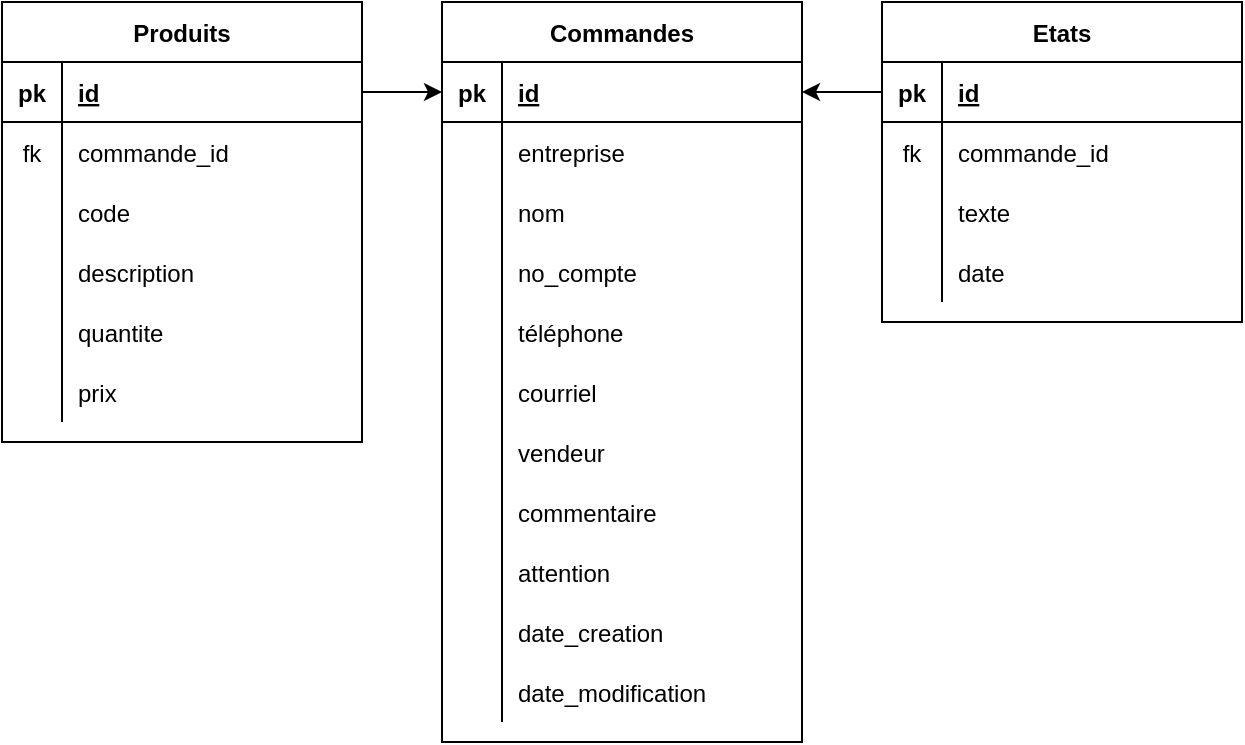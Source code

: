 <mxfile version="14.1.8" type="device"><diagram id="ywOg7fMw4iX0FrOnqtzH" name="Page-1"><mxGraphModel dx="317" dy="568" grid="1" gridSize="10" guides="1" tooltips="1" connect="1" arrows="1" fold="1" page="1" pageScale="1" pageWidth="827" pageHeight="1169" math="0" shadow="0"><root><mxCell id="0"/><mxCell id="1" parent="0"/><mxCell id="m9-S3Al65TsQWLl2XCf9-6" value="Commandes" style="shape=table;startSize=30;container=1;collapsible=1;childLayout=tableLayout;fixedRows=1;rowLines=0;fontStyle=1;align=center;resizeLast=1;" vertex="1" parent="1"><mxGeometry x="240" y="20" width="180" height="370" as="geometry"/></mxCell><mxCell id="m9-S3Al65TsQWLl2XCf9-7" value="" style="shape=partialRectangle;collapsible=0;dropTarget=0;pointerEvents=0;fillColor=none;top=0;left=0;bottom=1;right=0;points=[[0,0.5],[1,0.5]];portConstraint=eastwest;" vertex="1" parent="m9-S3Al65TsQWLl2XCf9-6"><mxGeometry y="30" width="180" height="30" as="geometry"/></mxCell><mxCell id="m9-S3Al65TsQWLl2XCf9-8" value="pk" style="shape=partialRectangle;connectable=0;fillColor=none;top=0;left=0;bottom=0;right=0;fontStyle=1;overflow=hidden;" vertex="1" parent="m9-S3Al65TsQWLl2XCf9-7"><mxGeometry width="30" height="30" as="geometry"/></mxCell><mxCell id="m9-S3Al65TsQWLl2XCf9-9" value="id" style="shape=partialRectangle;connectable=0;fillColor=none;top=0;left=0;bottom=0;right=0;align=left;spacingLeft=6;fontStyle=5;overflow=hidden;" vertex="1" parent="m9-S3Al65TsQWLl2XCf9-7"><mxGeometry x="30" width="150" height="30" as="geometry"/></mxCell><mxCell id="m9-S3Al65TsQWLl2XCf9-10" value="" style="shape=partialRectangle;collapsible=0;dropTarget=0;pointerEvents=0;fillColor=none;top=0;left=0;bottom=0;right=0;points=[[0,0.5],[1,0.5]];portConstraint=eastwest;" vertex="1" parent="m9-S3Al65TsQWLl2XCf9-6"><mxGeometry y="60" width="180" height="30" as="geometry"/></mxCell><mxCell id="m9-S3Al65TsQWLl2XCf9-11" value="" style="shape=partialRectangle;connectable=0;fillColor=none;top=0;left=0;bottom=0;right=0;editable=1;overflow=hidden;" vertex="1" parent="m9-S3Al65TsQWLl2XCf9-10"><mxGeometry width="30" height="30" as="geometry"/></mxCell><mxCell id="m9-S3Al65TsQWLl2XCf9-12" value="entreprise" style="shape=partialRectangle;connectable=0;fillColor=none;top=0;left=0;bottom=0;right=0;align=left;spacingLeft=6;overflow=hidden;" vertex="1" parent="m9-S3Al65TsQWLl2XCf9-10"><mxGeometry x="30" width="150" height="30" as="geometry"/></mxCell><mxCell id="m9-S3Al65TsQWLl2XCf9-13" value="" style="shape=partialRectangle;collapsible=0;dropTarget=0;pointerEvents=0;fillColor=none;top=0;left=0;bottom=0;right=0;points=[[0,0.5],[1,0.5]];portConstraint=eastwest;" vertex="1" parent="m9-S3Al65TsQWLl2XCf9-6"><mxGeometry y="90" width="180" height="30" as="geometry"/></mxCell><mxCell id="m9-S3Al65TsQWLl2XCf9-14" value="" style="shape=partialRectangle;connectable=0;fillColor=none;top=0;left=0;bottom=0;right=0;editable=1;overflow=hidden;" vertex="1" parent="m9-S3Al65TsQWLl2XCf9-13"><mxGeometry width="30" height="30" as="geometry"/></mxCell><mxCell id="m9-S3Al65TsQWLl2XCf9-15" value="nom" style="shape=partialRectangle;connectable=0;fillColor=none;top=0;left=0;bottom=0;right=0;align=left;spacingLeft=6;overflow=hidden;" vertex="1" parent="m9-S3Al65TsQWLl2XCf9-13"><mxGeometry x="30" width="150" height="30" as="geometry"/></mxCell><mxCell id="m9-S3Al65TsQWLl2XCf9-16" value="" style="shape=partialRectangle;collapsible=0;dropTarget=0;pointerEvents=0;fillColor=none;top=0;left=0;bottom=0;right=0;points=[[0,0.5],[1,0.5]];portConstraint=eastwest;" vertex="1" parent="m9-S3Al65TsQWLl2XCf9-6"><mxGeometry y="120" width="180" height="30" as="geometry"/></mxCell><mxCell id="m9-S3Al65TsQWLl2XCf9-17" value="" style="shape=partialRectangle;connectable=0;fillColor=none;top=0;left=0;bottom=0;right=0;editable=1;overflow=hidden;" vertex="1" parent="m9-S3Al65TsQWLl2XCf9-16"><mxGeometry width="30" height="30" as="geometry"/></mxCell><mxCell id="m9-S3Al65TsQWLl2XCf9-18" value="no_compte" style="shape=partialRectangle;connectable=0;fillColor=none;top=0;left=0;bottom=0;right=0;align=left;spacingLeft=6;overflow=hidden;" vertex="1" parent="m9-S3Al65TsQWLl2XCf9-16"><mxGeometry x="30" width="150" height="30" as="geometry"/></mxCell><mxCell id="m9-S3Al65TsQWLl2XCf9-46" value="" style="shape=partialRectangle;collapsible=0;dropTarget=0;pointerEvents=0;fillColor=none;top=0;left=0;bottom=0;right=0;points=[[0,0.5],[1,0.5]];portConstraint=eastwest;" vertex="1" parent="m9-S3Al65TsQWLl2XCf9-6"><mxGeometry y="150" width="180" height="30" as="geometry"/></mxCell><mxCell id="m9-S3Al65TsQWLl2XCf9-47" value="" style="shape=partialRectangle;connectable=0;fillColor=none;top=0;left=0;bottom=0;right=0;editable=1;overflow=hidden;" vertex="1" parent="m9-S3Al65TsQWLl2XCf9-46"><mxGeometry width="30" height="30" as="geometry"/></mxCell><mxCell id="m9-S3Al65TsQWLl2XCf9-48" value="téléphone" style="shape=partialRectangle;connectable=0;fillColor=none;top=0;left=0;bottom=0;right=0;align=left;spacingLeft=6;overflow=hidden;" vertex="1" parent="m9-S3Al65TsQWLl2XCf9-46"><mxGeometry x="30" width="150" height="30" as="geometry"/></mxCell><mxCell id="m9-S3Al65TsQWLl2XCf9-52" value="" style="shape=partialRectangle;collapsible=0;dropTarget=0;pointerEvents=0;fillColor=none;top=0;left=0;bottom=0;right=0;points=[[0,0.5],[1,0.5]];portConstraint=eastwest;" vertex="1" parent="m9-S3Al65TsQWLl2XCf9-6"><mxGeometry y="180" width="180" height="30" as="geometry"/></mxCell><mxCell id="m9-S3Al65TsQWLl2XCf9-53" value="" style="shape=partialRectangle;connectable=0;fillColor=none;top=0;left=0;bottom=0;right=0;editable=1;overflow=hidden;" vertex="1" parent="m9-S3Al65TsQWLl2XCf9-52"><mxGeometry width="30" height="30" as="geometry"/></mxCell><mxCell id="m9-S3Al65TsQWLl2XCf9-54" value="courriel" style="shape=partialRectangle;connectable=0;fillColor=none;top=0;left=0;bottom=0;right=0;align=left;spacingLeft=6;overflow=hidden;" vertex="1" parent="m9-S3Al65TsQWLl2XCf9-52"><mxGeometry x="30" width="150" height="30" as="geometry"/></mxCell><mxCell id="m9-S3Al65TsQWLl2XCf9-55" value="" style="shape=partialRectangle;collapsible=0;dropTarget=0;pointerEvents=0;fillColor=none;top=0;left=0;bottom=0;right=0;points=[[0,0.5],[1,0.5]];portConstraint=eastwest;" vertex="1" parent="m9-S3Al65TsQWLl2XCf9-6"><mxGeometry y="210" width="180" height="30" as="geometry"/></mxCell><mxCell id="m9-S3Al65TsQWLl2XCf9-56" value="" style="shape=partialRectangle;connectable=0;fillColor=none;top=0;left=0;bottom=0;right=0;editable=1;overflow=hidden;" vertex="1" parent="m9-S3Al65TsQWLl2XCf9-55"><mxGeometry width="30" height="30" as="geometry"/></mxCell><mxCell id="m9-S3Al65TsQWLl2XCf9-57" value="vendeur" style="shape=partialRectangle;connectable=0;fillColor=none;top=0;left=0;bottom=0;right=0;align=left;spacingLeft=6;overflow=hidden;" vertex="1" parent="m9-S3Al65TsQWLl2XCf9-55"><mxGeometry x="30" width="150" height="30" as="geometry"/></mxCell><mxCell id="m9-S3Al65TsQWLl2XCf9-58" value="" style="shape=partialRectangle;collapsible=0;dropTarget=0;pointerEvents=0;fillColor=none;top=0;left=0;bottom=0;right=0;points=[[0,0.5],[1,0.5]];portConstraint=eastwest;" vertex="1" parent="m9-S3Al65TsQWLl2XCf9-6"><mxGeometry y="240" width="180" height="30" as="geometry"/></mxCell><mxCell id="m9-S3Al65TsQWLl2XCf9-59" value="" style="shape=partialRectangle;connectable=0;fillColor=none;top=0;left=0;bottom=0;right=0;editable=1;overflow=hidden;" vertex="1" parent="m9-S3Al65TsQWLl2XCf9-58"><mxGeometry width="30" height="30" as="geometry"/></mxCell><mxCell id="m9-S3Al65TsQWLl2XCf9-60" value="commentaire" style="shape=partialRectangle;connectable=0;fillColor=none;top=0;left=0;bottom=0;right=0;align=left;spacingLeft=6;overflow=hidden;" vertex="1" parent="m9-S3Al65TsQWLl2XCf9-58"><mxGeometry x="30" width="150" height="30" as="geometry"/></mxCell><mxCell id="m9-S3Al65TsQWLl2XCf9-61" value="" style="shape=partialRectangle;collapsible=0;dropTarget=0;pointerEvents=0;fillColor=none;top=0;left=0;bottom=0;right=0;points=[[0,0.5],[1,0.5]];portConstraint=eastwest;" vertex="1" parent="m9-S3Al65TsQWLl2XCf9-6"><mxGeometry y="270" width="180" height="30" as="geometry"/></mxCell><mxCell id="m9-S3Al65TsQWLl2XCf9-62" value="" style="shape=partialRectangle;connectable=0;fillColor=none;top=0;left=0;bottom=0;right=0;editable=1;overflow=hidden;" vertex="1" parent="m9-S3Al65TsQWLl2XCf9-61"><mxGeometry width="30" height="30" as="geometry"/></mxCell><mxCell id="m9-S3Al65TsQWLl2XCf9-63" value="attention" style="shape=partialRectangle;connectable=0;fillColor=none;top=0;left=0;bottom=0;right=0;align=left;spacingLeft=6;overflow=hidden;" vertex="1" parent="m9-S3Al65TsQWLl2XCf9-61"><mxGeometry x="30" width="150" height="30" as="geometry"/></mxCell><mxCell id="m9-S3Al65TsQWLl2XCf9-64" value="" style="shape=partialRectangle;collapsible=0;dropTarget=0;pointerEvents=0;fillColor=none;top=0;left=0;bottom=0;right=0;points=[[0,0.5],[1,0.5]];portConstraint=eastwest;" vertex="1" parent="m9-S3Al65TsQWLl2XCf9-6"><mxGeometry y="300" width="180" height="30" as="geometry"/></mxCell><mxCell id="m9-S3Al65TsQWLl2XCf9-65" value="" style="shape=partialRectangle;connectable=0;fillColor=none;top=0;left=0;bottom=0;right=0;editable=1;overflow=hidden;" vertex="1" parent="m9-S3Al65TsQWLl2XCf9-64"><mxGeometry width="30" height="30" as="geometry"/></mxCell><mxCell id="m9-S3Al65TsQWLl2XCf9-66" value="date_creation" style="shape=partialRectangle;connectable=0;fillColor=none;top=0;left=0;bottom=0;right=0;align=left;spacingLeft=6;overflow=hidden;" vertex="1" parent="m9-S3Al65TsQWLl2XCf9-64"><mxGeometry x="30" width="150" height="30" as="geometry"/></mxCell><mxCell id="m9-S3Al65TsQWLl2XCf9-67" value="" style="shape=partialRectangle;collapsible=0;dropTarget=0;pointerEvents=0;fillColor=none;top=0;left=0;bottom=0;right=0;points=[[0,0.5],[1,0.5]];portConstraint=eastwest;" vertex="1" parent="m9-S3Al65TsQWLl2XCf9-6"><mxGeometry y="330" width="180" height="30" as="geometry"/></mxCell><mxCell id="m9-S3Al65TsQWLl2XCf9-68" value="" style="shape=partialRectangle;connectable=0;fillColor=none;top=0;left=0;bottom=0;right=0;editable=1;overflow=hidden;" vertex="1" parent="m9-S3Al65TsQWLl2XCf9-67"><mxGeometry width="30" height="30" as="geometry"/></mxCell><mxCell id="m9-S3Al65TsQWLl2XCf9-69" value="date_modification" style="shape=partialRectangle;connectable=0;fillColor=none;top=0;left=0;bottom=0;right=0;align=left;spacingLeft=6;overflow=hidden;" vertex="1" parent="m9-S3Al65TsQWLl2XCf9-67"><mxGeometry x="30" width="150" height="30" as="geometry"/></mxCell><mxCell id="m9-S3Al65TsQWLl2XCf9-19" value="Produits" style="shape=table;startSize=30;container=1;collapsible=1;childLayout=tableLayout;fixedRows=1;rowLines=0;fontStyle=1;align=center;resizeLast=1;" vertex="1" parent="1"><mxGeometry x="20" y="20" width="180" height="220" as="geometry"/></mxCell><mxCell id="m9-S3Al65TsQWLl2XCf9-20" value="" style="shape=partialRectangle;collapsible=0;dropTarget=0;pointerEvents=0;fillColor=none;top=0;left=0;bottom=1;right=0;points=[[0,0.5],[1,0.5]];portConstraint=eastwest;" vertex="1" parent="m9-S3Al65TsQWLl2XCf9-19"><mxGeometry y="30" width="180" height="30" as="geometry"/></mxCell><mxCell id="m9-S3Al65TsQWLl2XCf9-21" value="pk" style="shape=partialRectangle;connectable=0;fillColor=none;top=0;left=0;bottom=0;right=0;fontStyle=1;overflow=hidden;" vertex="1" parent="m9-S3Al65TsQWLl2XCf9-20"><mxGeometry width="30" height="30" as="geometry"/></mxCell><mxCell id="m9-S3Al65TsQWLl2XCf9-22" value="id" style="shape=partialRectangle;connectable=0;fillColor=none;top=0;left=0;bottom=0;right=0;align=left;spacingLeft=6;fontStyle=5;overflow=hidden;" vertex="1" parent="m9-S3Al65TsQWLl2XCf9-20"><mxGeometry x="30" width="150" height="30" as="geometry"/></mxCell><mxCell id="m9-S3Al65TsQWLl2XCf9-23" value="" style="shape=partialRectangle;collapsible=0;dropTarget=0;pointerEvents=0;fillColor=none;top=0;left=0;bottom=0;right=0;points=[[0,0.5],[1,0.5]];portConstraint=eastwest;" vertex="1" parent="m9-S3Al65TsQWLl2XCf9-19"><mxGeometry y="60" width="180" height="30" as="geometry"/></mxCell><mxCell id="m9-S3Al65TsQWLl2XCf9-24" value="fk" style="shape=partialRectangle;connectable=0;fillColor=none;top=0;left=0;bottom=0;right=0;editable=1;overflow=hidden;" vertex="1" parent="m9-S3Al65TsQWLl2XCf9-23"><mxGeometry width="30" height="30" as="geometry"/></mxCell><mxCell id="m9-S3Al65TsQWLl2XCf9-25" value="commande_id" style="shape=partialRectangle;connectable=0;fillColor=none;top=0;left=0;bottom=0;right=0;align=left;spacingLeft=6;overflow=hidden;" vertex="1" parent="m9-S3Al65TsQWLl2XCf9-23"><mxGeometry x="30" width="150" height="30" as="geometry"/></mxCell><mxCell id="m9-S3Al65TsQWLl2XCf9-26" value="" style="shape=partialRectangle;collapsible=0;dropTarget=0;pointerEvents=0;fillColor=none;top=0;left=0;bottom=0;right=0;points=[[0,0.5],[1,0.5]];portConstraint=eastwest;" vertex="1" parent="m9-S3Al65TsQWLl2XCf9-19"><mxGeometry y="90" width="180" height="30" as="geometry"/></mxCell><mxCell id="m9-S3Al65TsQWLl2XCf9-27" value="" style="shape=partialRectangle;connectable=0;fillColor=none;top=0;left=0;bottom=0;right=0;editable=1;overflow=hidden;" vertex="1" parent="m9-S3Al65TsQWLl2XCf9-26"><mxGeometry width="30" height="30" as="geometry"/></mxCell><mxCell id="m9-S3Al65TsQWLl2XCf9-28" value="code" style="shape=partialRectangle;connectable=0;fillColor=none;top=0;left=0;bottom=0;right=0;align=left;spacingLeft=6;overflow=hidden;" vertex="1" parent="m9-S3Al65TsQWLl2XCf9-26"><mxGeometry x="30" width="150" height="30" as="geometry"/></mxCell><mxCell id="m9-S3Al65TsQWLl2XCf9-29" value="" style="shape=partialRectangle;collapsible=0;dropTarget=0;pointerEvents=0;fillColor=none;top=0;left=0;bottom=0;right=0;points=[[0,0.5],[1,0.5]];portConstraint=eastwest;" vertex="1" parent="m9-S3Al65TsQWLl2XCf9-19"><mxGeometry y="120" width="180" height="30" as="geometry"/></mxCell><mxCell id="m9-S3Al65TsQWLl2XCf9-30" value="" style="shape=partialRectangle;connectable=0;fillColor=none;top=0;left=0;bottom=0;right=0;editable=1;overflow=hidden;" vertex="1" parent="m9-S3Al65TsQWLl2XCf9-29"><mxGeometry width="30" height="30" as="geometry"/></mxCell><mxCell id="m9-S3Al65TsQWLl2XCf9-31" value="description" style="shape=partialRectangle;connectable=0;fillColor=none;top=0;left=0;bottom=0;right=0;align=left;spacingLeft=6;overflow=hidden;" vertex="1" parent="m9-S3Al65TsQWLl2XCf9-29"><mxGeometry x="30" width="150" height="30" as="geometry"/></mxCell><mxCell id="m9-S3Al65TsQWLl2XCf9-70" value="" style="shape=partialRectangle;collapsible=0;dropTarget=0;pointerEvents=0;fillColor=none;top=0;left=0;bottom=0;right=0;points=[[0,0.5],[1,0.5]];portConstraint=eastwest;" vertex="1" parent="m9-S3Al65TsQWLl2XCf9-19"><mxGeometry y="150" width="180" height="30" as="geometry"/></mxCell><mxCell id="m9-S3Al65TsQWLl2XCf9-71" value="" style="shape=partialRectangle;connectable=0;fillColor=none;top=0;left=0;bottom=0;right=0;editable=1;overflow=hidden;" vertex="1" parent="m9-S3Al65TsQWLl2XCf9-70"><mxGeometry width="30" height="30" as="geometry"/></mxCell><mxCell id="m9-S3Al65TsQWLl2XCf9-72" value="quantite" style="shape=partialRectangle;connectable=0;fillColor=none;top=0;left=0;bottom=0;right=0;align=left;spacingLeft=6;overflow=hidden;" vertex="1" parent="m9-S3Al65TsQWLl2XCf9-70"><mxGeometry x="30" width="150" height="30" as="geometry"/></mxCell><mxCell id="m9-S3Al65TsQWLl2XCf9-73" value="" style="shape=partialRectangle;collapsible=0;dropTarget=0;pointerEvents=0;fillColor=none;top=0;left=0;bottom=0;right=0;points=[[0,0.5],[1,0.5]];portConstraint=eastwest;" vertex="1" parent="m9-S3Al65TsQWLl2XCf9-19"><mxGeometry y="180" width="180" height="30" as="geometry"/></mxCell><mxCell id="m9-S3Al65TsQWLl2XCf9-74" value="" style="shape=partialRectangle;connectable=0;fillColor=none;top=0;left=0;bottom=0;right=0;editable=1;overflow=hidden;" vertex="1" parent="m9-S3Al65TsQWLl2XCf9-73"><mxGeometry width="30" height="30" as="geometry"/></mxCell><mxCell id="m9-S3Al65TsQWLl2XCf9-75" value="prix" style="shape=partialRectangle;connectable=0;fillColor=none;top=0;left=0;bottom=0;right=0;align=left;spacingLeft=6;overflow=hidden;" vertex="1" parent="m9-S3Al65TsQWLl2XCf9-73"><mxGeometry x="30" width="150" height="30" as="geometry"/></mxCell><mxCell id="m9-S3Al65TsQWLl2XCf9-32" value="Etats" style="shape=table;startSize=30;container=1;collapsible=1;childLayout=tableLayout;fixedRows=1;rowLines=0;fontStyle=1;align=center;resizeLast=1;" vertex="1" parent="1"><mxGeometry x="460" y="20" width="180" height="160" as="geometry"/></mxCell><mxCell id="m9-S3Al65TsQWLl2XCf9-33" value="" style="shape=partialRectangle;collapsible=0;dropTarget=0;pointerEvents=0;fillColor=none;top=0;left=0;bottom=1;right=0;points=[[0,0.5],[1,0.5]];portConstraint=eastwest;" vertex="1" parent="m9-S3Al65TsQWLl2XCf9-32"><mxGeometry y="30" width="180" height="30" as="geometry"/></mxCell><mxCell id="m9-S3Al65TsQWLl2XCf9-34" value="pk" style="shape=partialRectangle;connectable=0;fillColor=none;top=0;left=0;bottom=0;right=0;fontStyle=1;overflow=hidden;" vertex="1" parent="m9-S3Al65TsQWLl2XCf9-33"><mxGeometry width="30" height="30" as="geometry"/></mxCell><mxCell id="m9-S3Al65TsQWLl2XCf9-35" value="id" style="shape=partialRectangle;connectable=0;fillColor=none;top=0;left=0;bottom=0;right=0;align=left;spacingLeft=6;fontStyle=5;overflow=hidden;" vertex="1" parent="m9-S3Al65TsQWLl2XCf9-33"><mxGeometry x="30" width="150" height="30" as="geometry"/></mxCell><mxCell id="m9-S3Al65TsQWLl2XCf9-36" value="" style="shape=partialRectangle;collapsible=0;dropTarget=0;pointerEvents=0;fillColor=none;top=0;left=0;bottom=0;right=0;points=[[0,0.5],[1,0.5]];portConstraint=eastwest;" vertex="1" parent="m9-S3Al65TsQWLl2XCf9-32"><mxGeometry y="60" width="180" height="30" as="geometry"/></mxCell><mxCell id="m9-S3Al65TsQWLl2XCf9-37" value="fk" style="shape=partialRectangle;connectable=0;fillColor=none;top=0;left=0;bottom=0;right=0;editable=1;overflow=hidden;" vertex="1" parent="m9-S3Al65TsQWLl2XCf9-36"><mxGeometry width="30" height="30" as="geometry"/></mxCell><mxCell id="m9-S3Al65TsQWLl2XCf9-38" value="commande_id" style="shape=partialRectangle;connectable=0;fillColor=none;top=0;left=0;bottom=0;right=0;align=left;spacingLeft=6;overflow=hidden;" vertex="1" parent="m9-S3Al65TsQWLl2XCf9-36"><mxGeometry x="30" width="150" height="30" as="geometry"/></mxCell><mxCell id="m9-S3Al65TsQWLl2XCf9-39" value="" style="shape=partialRectangle;collapsible=0;dropTarget=0;pointerEvents=0;fillColor=none;top=0;left=0;bottom=0;right=0;points=[[0,0.5],[1,0.5]];portConstraint=eastwest;" vertex="1" parent="m9-S3Al65TsQWLl2XCf9-32"><mxGeometry y="90" width="180" height="30" as="geometry"/></mxCell><mxCell id="m9-S3Al65TsQWLl2XCf9-40" value="" style="shape=partialRectangle;connectable=0;fillColor=none;top=0;left=0;bottom=0;right=0;editable=1;overflow=hidden;" vertex="1" parent="m9-S3Al65TsQWLl2XCf9-39"><mxGeometry width="30" height="30" as="geometry"/></mxCell><mxCell id="m9-S3Al65TsQWLl2XCf9-41" value="texte" style="shape=partialRectangle;connectable=0;fillColor=none;top=0;left=0;bottom=0;right=0;align=left;spacingLeft=6;overflow=hidden;" vertex="1" parent="m9-S3Al65TsQWLl2XCf9-39"><mxGeometry x="30" width="150" height="30" as="geometry"/></mxCell><mxCell id="m9-S3Al65TsQWLl2XCf9-42" value="" style="shape=partialRectangle;collapsible=0;dropTarget=0;pointerEvents=0;fillColor=none;top=0;left=0;bottom=0;right=0;points=[[0,0.5],[1,0.5]];portConstraint=eastwest;" vertex="1" parent="m9-S3Al65TsQWLl2XCf9-32"><mxGeometry y="120" width="180" height="30" as="geometry"/></mxCell><mxCell id="m9-S3Al65TsQWLl2XCf9-43" value="" style="shape=partialRectangle;connectable=0;fillColor=none;top=0;left=0;bottom=0;right=0;editable=1;overflow=hidden;" vertex="1" parent="m9-S3Al65TsQWLl2XCf9-42"><mxGeometry width="30" height="30" as="geometry"/></mxCell><mxCell id="m9-S3Al65TsQWLl2XCf9-44" value="date" style="shape=partialRectangle;connectable=0;fillColor=none;top=0;left=0;bottom=0;right=0;align=left;spacingLeft=6;overflow=hidden;" vertex="1" parent="m9-S3Al65TsQWLl2XCf9-42"><mxGeometry x="30" width="150" height="30" as="geometry"/></mxCell><mxCell id="m9-S3Al65TsQWLl2XCf9-76" value="" style="endArrow=classic;html=1;exitX=1;exitY=0.5;exitDx=0;exitDy=0;entryX=0;entryY=0.5;entryDx=0;entryDy=0;" edge="1" parent="1" source="m9-S3Al65TsQWLl2XCf9-20" target="m9-S3Al65TsQWLl2XCf9-7"><mxGeometry width="50" height="50" relative="1" as="geometry"><mxPoint x="160" y="260" as="sourcePoint"/><mxPoint x="210" y="210" as="targetPoint"/></mxGeometry></mxCell><mxCell id="m9-S3Al65TsQWLl2XCf9-77" value="" style="endArrow=classic;html=1;exitX=0;exitY=0.5;exitDx=0;exitDy=0;" edge="1" parent="1" source="m9-S3Al65TsQWLl2XCf9-33"><mxGeometry width="50" height="50" relative="1" as="geometry"><mxPoint x="250" y="75" as="sourcePoint"/><mxPoint x="420" y="65" as="targetPoint"/></mxGeometry></mxCell></root></mxGraphModel></diagram></mxfile>